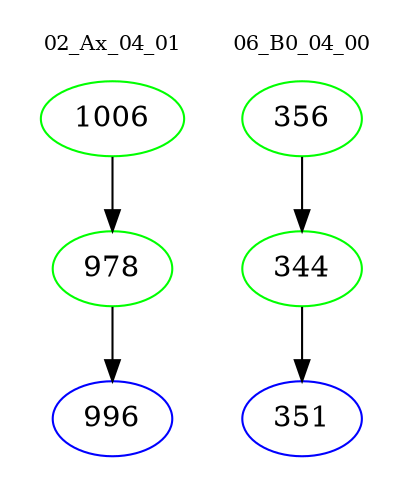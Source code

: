 digraph{
subgraph cluster_0 {
color = white
label = "02_Ax_04_01";
fontsize=10;
T0_1006 [label="1006", color="green"]
T0_1006 -> T0_978 [color="black"]
T0_978 [label="978", color="green"]
T0_978 -> T0_996 [color="black"]
T0_996 [label="996", color="blue"]
}
subgraph cluster_1 {
color = white
label = "06_B0_04_00";
fontsize=10;
T1_356 [label="356", color="green"]
T1_356 -> T1_344 [color="black"]
T1_344 [label="344", color="green"]
T1_344 -> T1_351 [color="black"]
T1_351 [label="351", color="blue"]
}
}
